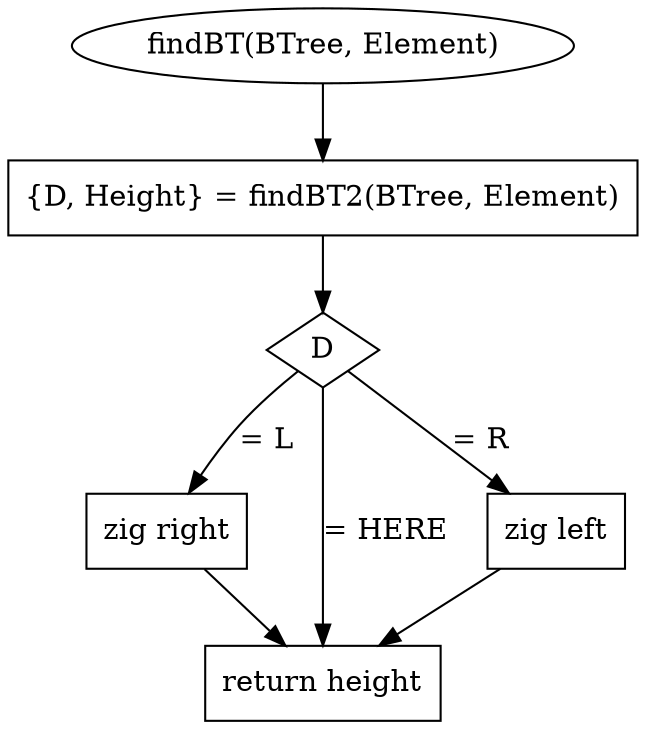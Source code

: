 digraph G{
node [shape = box];
find [label = "findBT(BTree, Element)" shape = ellipse]
find -> find2
find2 [label = "{D, Height} = findBT2(BTree, Element)"]
find2 -> a1
a1 [label = "D" shape = diamond]
a1 -> l[label = "= L"]
a1 -> h [label = "= HERE"]
a1 -> r[label = "= R"]

l[label = "zig right"]
h [label = "return height"]
r[label = "zig left"]
l -> h
r -> h

}